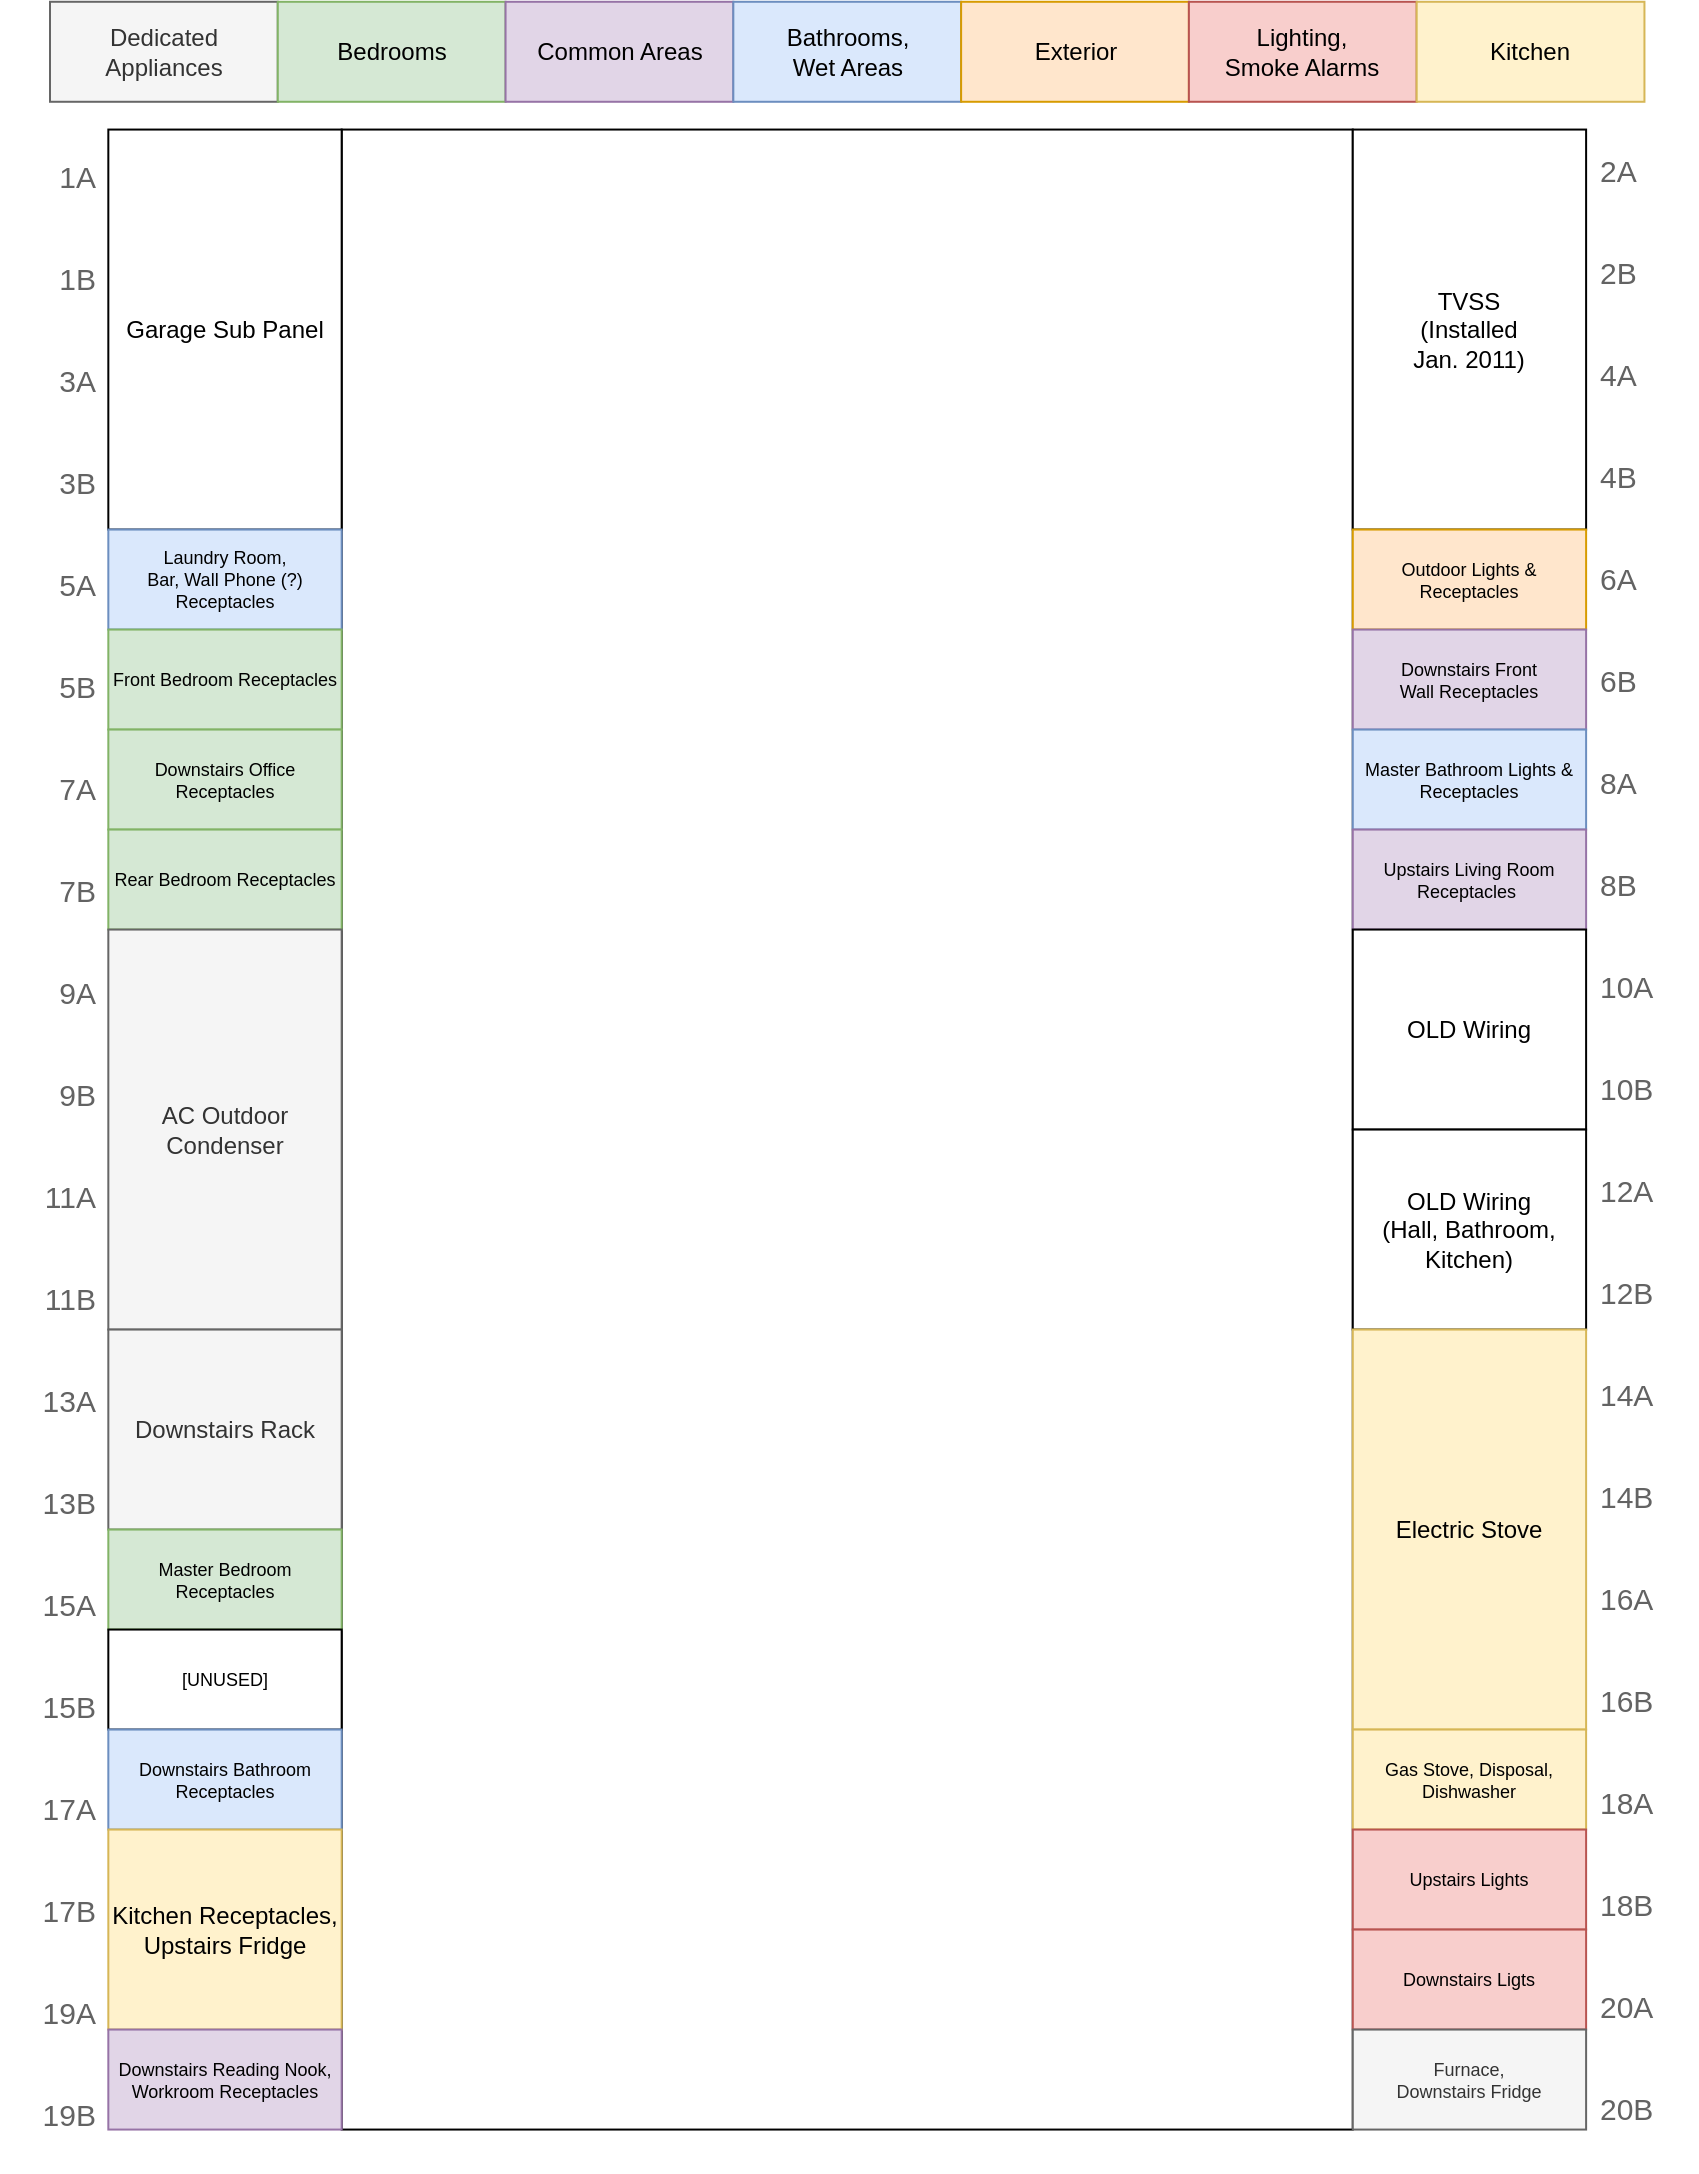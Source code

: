 <mxfile version="13.3.5" type="device"><diagram id="L4pWYJzyT9GuECnTGzWP" name="Page-1"><mxGraphModel dx="1173" dy="702" grid="1" gridSize="36" guides="1" tooltips="1" connect="1" arrows="1" fold="1" page="1" pageScale="1" pageWidth="850" pageHeight="1100" math="0" shadow="0"><root><mxCell id="0"/><mxCell id="1" parent="0"/><mxCell id="tuHM0N3LvemH0rd7PaXA-3" value="" style="rounded=0;whiteSpace=wrap;html=1;" vertex="1" parent="1"><mxGeometry x="170.833" y="77.778" width="505.556" height="1000" as="geometry"/></mxCell><mxCell id="tuHM0N3LvemH0rd7PaXA-7" value="&lt;p style=&quot;line-height: 170%&quot;&gt;1A&lt;br&gt;&lt;br style=&quot;font-size: 15px&quot;&gt;1B&lt;br&gt;&lt;br style=&quot;font-size: 15px&quot;&gt;3A&lt;br&gt;&lt;br style=&quot;font-size: 15px&quot;&gt;3B&lt;br&gt;&lt;br style=&quot;font-size: 15px&quot;&gt;5A&lt;br&gt;&lt;br style=&quot;font-size: 15px&quot;&gt;5B&lt;br&gt;&lt;br style=&quot;font-size: 15px&quot;&gt;7A&lt;br&gt;&lt;br style=&quot;font-size: 15px&quot;&gt;7B&lt;br&gt;&lt;br style=&quot;font-size: 15px&quot;&gt;9A&lt;br&gt;&lt;br style=&quot;font-size: 15px&quot;&gt;9B&lt;br&gt;&lt;br style=&quot;font-size: 15px&quot;&gt;11A&lt;br&gt;&lt;br style=&quot;font-size: 15px&quot;&gt;11B&lt;br&gt;&lt;br style=&quot;font-size: 15px&quot;&gt;13A&lt;br&gt;&lt;br style=&quot;font-size: 15px&quot;&gt;13B&lt;br&gt;&lt;br style=&quot;font-size: 15px&quot;&gt;15A&lt;br&gt;&lt;br style=&quot;font-size: 15px&quot;&gt;15B&lt;br&gt;&lt;br style=&quot;font-size: 15px&quot;&gt;17A&lt;br&gt;&lt;br style=&quot;font-size: 15px&quot;&gt;17B&lt;br&gt;&lt;br style=&quot;font-size: 15px&quot;&gt;19A&lt;br&gt;&lt;br style=&quot;font-size: 15px&quot;&gt;19B&lt;/p&gt;" style="text;html=1;strokeColor=none;fillColor=none;align=right;verticalAlign=top;whiteSpace=wrap;rounded=0;labelPosition=center;verticalLabelPosition=middle;spacing=0;horizontal=1;spacingBottom=0;spacingRight=6;fontSize=15;spacingTop=-10;fontColor=#636363;" vertex="1" parent="1"><mxGeometry y="78.78" width="54" height="1000" as="geometry"/></mxCell><mxCell id="tuHM0N3LvemH0rd7PaXA-19" value="&lt;p style=&quot;line-height: 170%&quot;&gt;2A&lt;br&gt;&lt;br style=&quot;font-size: 15px&quot;&gt;2B&lt;br style=&quot;font-size: 15px&quot;&gt;&lt;br&gt;4A&lt;br style=&quot;font-size: 15px&quot;&gt;&lt;br&gt;4B&lt;br style=&quot;font-size: 15px&quot;&gt;&lt;br&gt;6A&lt;br style=&quot;font-size: 15px&quot;&gt;&lt;br&gt;6B&lt;br style=&quot;font-size: 15px&quot;&gt;&lt;br&gt;8A&lt;br style=&quot;font-size: 15px&quot;&gt;&lt;br&gt;8B&lt;br style=&quot;font-size: 15px&quot;&gt;&lt;br&gt;10A&lt;br style=&quot;font-size: 15px&quot;&gt;&lt;br&gt;10B&lt;br style=&quot;font-size: 15px&quot;&gt;&lt;br&gt;12A&lt;br&gt;&lt;br&gt;12B&lt;br style=&quot;font-size: 15px&quot;&gt;&lt;br&gt;14A&lt;br&gt;&lt;br&gt;14B&lt;br style=&quot;font-size: 15px&quot;&gt;&lt;br&gt;16A&lt;br style=&quot;font-size: 15px&quot;&gt;&lt;br&gt;16B&lt;br&gt;&lt;br&gt;18A&lt;br style=&quot;font-size: 15px&quot;&gt;&lt;br&gt;18B&lt;br style=&quot;font-size: 15px&quot;&gt;&lt;br&gt;20A&lt;br style=&quot;font-size: 15px&quot;&gt;&lt;br&gt;20B&lt;/p&gt;" style="text;html=1;strokeColor=none;fillColor=none;align=left;verticalAlign=top;whiteSpace=wrap;rounded=0;labelPosition=center;verticalLabelPosition=middle;spacing=0;horizontal=1;spacingBottom=0;spacingRight=0;fontSize=15;spacingTop=-10;fontColor=#636363;spacingLeft=6;" vertex="1" parent="1"><mxGeometry x="794.056" y="76.389" width="54" height="1000" as="geometry"/></mxCell><mxCell id="tuHM0N3LvemH0rd7PaXA-39" value="Dedicated Appliances" style="rounded=0;whiteSpace=wrap;html=1;fontSize=12;align=center;fillColor=#f5f5f5;strokeColor=#666666;fontColor=#333333;" vertex="1" parent="1"><mxGeometry x="25" y="13.889" width="113.889" height="50" as="geometry"/></mxCell><mxCell id="tuHM0N3LvemH0rd7PaXA-42" value="Bedrooms" style="rounded=0;whiteSpace=wrap;html=1;fontSize=12;align=center;fillColor=#d5e8d4;strokeColor=#82b366;" vertex="1" parent="1"><mxGeometry x="138.889" y="13.889" width="113.889" height="50" as="geometry"/></mxCell><mxCell id="tuHM0N3LvemH0rd7PaXA-41" value="Common Areas" style="rounded=0;whiteSpace=wrap;html=1;fontSize=12;align=center;fillColor=#e1d5e7;strokeColor=#9673a6;" vertex="1" parent="1"><mxGeometry x="252.778" y="13.889" width="113.889" height="50" as="geometry"/></mxCell><mxCell id="tuHM0N3LvemH0rd7PaXA-44" value="Bathrooms,&lt;br style=&quot;font-size: 12px;&quot;&gt;Wet Areas" style="rounded=0;whiteSpace=wrap;html=1;fontSize=12;align=center;fillColor=#dae8fc;strokeColor=#6c8ebf;" vertex="1" parent="1"><mxGeometry x="366.667" y="13.889" width="113.889" height="50" as="geometry"/></mxCell><mxCell id="tuHM0N3LvemH0rd7PaXA-46" value="Exterior" style="rounded=0;whiteSpace=wrap;html=1;fontSize=12;align=center;fillColor=#ffe6cc;strokeColor=#d79b00;" vertex="1" parent="1"><mxGeometry x="480.556" y="13.889" width="113.889" height="50" as="geometry"/></mxCell><mxCell id="tuHM0N3LvemH0rd7PaXA-45" value="Lighting,&lt;br style=&quot;font-size: 12px;&quot;&gt;Smoke Alarms" style="rounded=0;whiteSpace=wrap;html=1;fontSize=12;align=center;fillColor=#f8cecc;strokeColor=#b85450;" vertex="1" parent="1"><mxGeometry x="594.444" y="13.889" width="113.889" height="50" as="geometry"/></mxCell><mxCell id="tuHM0N3LvemH0rd7PaXA-43" value="Kitchen" style="rounded=0;whiteSpace=wrap;html=1;fontSize=12;align=center;fillColor=#fff2cc;strokeColor=#d6b656;" vertex="1" parent="1"><mxGeometry x="708.333" y="13.889" width="113.889" height="50" as="geometry"/></mxCell><mxCell id="tuHM0N3LvemH0rd7PaXA-6" value="&lt;font style=&quot;font-size: 12px;&quot;&gt;Garage Sub Panel&lt;/font&gt;" style="rounded=0;whiteSpace=wrap;html=1;fontSize=12;" vertex="1" parent="1"><mxGeometry x="54.167" y="77.778" width="116.667" height="200" as="geometry"/></mxCell><mxCell id="tuHM0N3LvemH0rd7PaXA-4" value="Laundry Room,&lt;br style=&quot;font-size: 9px&quot;&gt;Bar, Wall Phone (?) Receptacles" style="rounded=0;whiteSpace=wrap;html=1;fontSize=9;fillColor=#dae8fc;strokeColor=#6c8ebf;" vertex="1" parent="1"><mxGeometry x="54.167" y="277.778" width="116.667" height="50" as="geometry"/></mxCell><mxCell id="tuHM0N3LvemH0rd7PaXA-9" value="Front Bedroom Receptacles" style="rounded=0;whiteSpace=wrap;html=1;fontSize=9;fillColor=#d5e8d4;strokeColor=#82b366;" vertex="1" parent="1"><mxGeometry x="54.167" y="327.778" width="116.667" height="50" as="geometry"/></mxCell><mxCell id="tuHM0N3LvemH0rd7PaXA-10" value="Downstairs Office Receptacles" style="rounded=0;whiteSpace=wrap;html=1;fontSize=9;fillColor=#d5e8d4;strokeColor=#82b366;" vertex="1" parent="1"><mxGeometry x="54.167" y="377.778" width="116.667" height="50" as="geometry"/></mxCell><mxCell id="tuHM0N3LvemH0rd7PaXA-11" value="Rear Bedroom Receptacles" style="rounded=0;whiteSpace=wrap;html=1;fontSize=9;fillColor=#d5e8d4;strokeColor=#82b366;" vertex="1" parent="1"><mxGeometry x="54.167" y="427.778" width="116.667" height="50" as="geometry"/></mxCell><mxCell id="tuHM0N3LvemH0rd7PaXA-12" value="&lt;font style=&quot;font-size: 12px;&quot;&gt;AC Outdoor Condenser&lt;/font&gt;" style="rounded=0;whiteSpace=wrap;html=1;fontSize=12;fillColor=#f5f5f5;strokeColor=#666666;fontColor=#333333;" vertex="1" parent="1"><mxGeometry x="54.167" y="477.778" width="116.667" height="200" as="geometry"/></mxCell><mxCell id="tuHM0N3LvemH0rd7PaXA-35" value="Downstairs Rack" style="rounded=0;whiteSpace=wrap;html=1;fontSize=12;align=center;fillColor=#f5f5f5;strokeColor=#666666;fontColor=#333333;" vertex="1" parent="1"><mxGeometry x="54.167" y="677.778" width="116.667" height="100" as="geometry"/></mxCell><mxCell id="tuHM0N3LvemH0rd7PaXA-33" value="Master Bedroom Receptacles" style="rounded=0;whiteSpace=wrap;html=1;fontSize=9;align=center;fillColor=#d5e8d4;strokeColor=#82b366;" vertex="1" parent="1"><mxGeometry x="54.167" y="777.778" width="116.667" height="50" as="geometry"/></mxCell><mxCell id="tuHM0N3LvemH0rd7PaXA-32" value="[UNUSED]" style="rounded=0;whiteSpace=wrap;html=1;fontSize=9;align=center;" vertex="1" parent="1"><mxGeometry x="54.167" y="827.778" width="116.667" height="50" as="geometry"/></mxCell><mxCell id="tuHM0N3LvemH0rd7PaXA-31" value="Downstairs Bathroom Receptacles" style="rounded=0;whiteSpace=wrap;html=1;fontSize=9;align=center;fillColor=#dae8fc;strokeColor=#6c8ebf;" vertex="1" parent="1"><mxGeometry x="54.167" y="877.778" width="116.667" height="50" as="geometry"/></mxCell><mxCell id="tuHM0N3LvemH0rd7PaXA-37" value="Kitchen Receptacles, Upstairs Fridge" style="rounded=0;whiteSpace=wrap;html=1;fontSize=12;align=center;fillColor=#fff2cc;strokeColor=#d6b656;" vertex="1" parent="1"><mxGeometry x="54.167" y="927.778" width="116.667" height="100" as="geometry"/></mxCell><mxCell id="tuHM0N3LvemH0rd7PaXA-38" value="Downstairs Reading Nook, Workroom Receptacles" style="rounded=0;whiteSpace=wrap;html=1;fontSize=9;align=center;fillColor=#e1d5e7;strokeColor=#9673a6;" vertex="1" parent="1"><mxGeometry x="54.167" y="1027.778" width="116.667" height="50" as="geometry"/></mxCell><mxCell id="tuHM0N3LvemH0rd7PaXA-18" value="&lt;font style=&quot;font-size: 12px;&quot;&gt;TVSS&lt;br style=&quot;font-size: 12px;&quot;&gt;(Installed &lt;br style=&quot;font-size: 12px;&quot;&gt;Jan. 2011)&lt;br style=&quot;font-size: 12px;&quot;&gt;&lt;/font&gt;" style="rounded=0;whiteSpace=wrap;html=1;fontSize=12;" vertex="1" parent="1"><mxGeometry x="676.389" y="77.778" width="116.667" height="200" as="geometry"/></mxCell><mxCell id="tuHM0N3LvemH0rd7PaXA-23" value="Outdoor Lights &amp;amp;&lt;br style=&quot;font-size: 9px;&quot;&gt;Receptacles" style="rounded=0;whiteSpace=wrap;html=1;fontSize=9;align=center;fillColor=#ffe6cc;strokeColor=#d79b00;" vertex="1" parent="1"><mxGeometry x="676.389" y="277.778" width="116.667" height="50" as="geometry"/></mxCell><mxCell id="tuHM0N3LvemH0rd7PaXA-22" value="Downstairs Front&lt;br style=&quot;font-size: 9px;&quot;&gt;Wall Receptacles" style="rounded=0;whiteSpace=wrap;html=1;fontSize=9;align=center;fillColor=#e1d5e7;strokeColor=#9673a6;" vertex="1" parent="1"><mxGeometry x="676.389" y="327.778" width="116.667" height="50" as="geometry"/></mxCell><mxCell id="tuHM0N3LvemH0rd7PaXA-21" value="Master Bathroom&amp;nbsp;Lights &amp;amp; Receptacles" style="rounded=0;whiteSpace=wrap;html=1;fontSize=9;align=center;fillColor=#dae8fc;strokeColor=#6c8ebf;" vertex="1" parent="1"><mxGeometry x="676.389" y="377.778" width="116.667" height="50" as="geometry"/></mxCell><mxCell id="tuHM0N3LvemH0rd7PaXA-20" value="Upstairs Living Room&lt;br style=&quot;font-size: 9px;&quot;&gt;Receptacles&amp;nbsp;" style="rounded=0;whiteSpace=wrap;html=1;fontSize=9;align=center;fillColor=#e1d5e7;strokeColor=#9673a6;" vertex="1" parent="1"><mxGeometry x="676.389" y="427.778" width="116.667" height="50" as="geometry"/></mxCell><mxCell id="tuHM0N3LvemH0rd7PaXA-25" value="OLD Wiring" style="rounded=0;whiteSpace=wrap;html=1;fontSize=12;align=center;" vertex="1" parent="1"><mxGeometry x="676.389" y="477.778" width="116.667" height="100" as="geometry"/></mxCell><mxCell id="tuHM0N3LvemH0rd7PaXA-24" value="OLD Wiring&lt;br style=&quot;font-size: 12px;&quot;&gt;(Hall, Bathroom, Kitchen)" style="rounded=0;whiteSpace=wrap;html=1;fontSize=12;align=center;" vertex="1" parent="1"><mxGeometry x="676.389" y="577.778" width="116.667" height="100" as="geometry"/></mxCell><mxCell id="tuHM0N3LvemH0rd7PaXA-26" value="&lt;font style=&quot;font-size: 12px;&quot;&gt;Electric Stove&lt;br style=&quot;font-size: 12px;&quot;&gt;&lt;/font&gt;" style="rounded=0;whiteSpace=wrap;html=1;fontSize=12;align=center;fillColor=#fff2cc;strokeColor=#d6b656;" vertex="1" parent="1"><mxGeometry x="676.389" y="677.778" width="116.667" height="200" as="geometry"/></mxCell><mxCell id="tuHM0N3LvemH0rd7PaXA-30" value="Gas Stove, Disposal, Dishwasher" style="rounded=0;whiteSpace=wrap;html=1;fontSize=9;align=center;fillColor=#fff2cc;strokeColor=#d6b656;" vertex="1" parent="1"><mxGeometry x="676.389" y="877.778" width="116.667" height="50" as="geometry"/></mxCell><mxCell id="tuHM0N3LvemH0rd7PaXA-29" value="Upstairs Lights" style="rounded=0;whiteSpace=wrap;html=1;fontSize=9;align=center;fillColor=#f8cecc;strokeColor=#b85450;" vertex="1" parent="1"><mxGeometry x="676.389" y="927.778" width="116.667" height="50" as="geometry"/></mxCell><mxCell id="tuHM0N3LvemH0rd7PaXA-28" value="Downstairs Ligts" style="rounded=0;whiteSpace=wrap;html=1;fontSize=9;align=center;fillColor=#f8cecc;strokeColor=#b85450;" vertex="1" parent="1"><mxGeometry x="676.389" y="977.778" width="116.667" height="50" as="geometry"/></mxCell><mxCell id="tuHM0N3LvemH0rd7PaXA-27" value="Furnace,&lt;br style=&quot;font-size: 9px;&quot;&gt;Downstairs Fridge" style="rounded=0;whiteSpace=wrap;html=1;fontSize=9;align=center;fillColor=#f5f5f5;strokeColor=#666666;fontColor=#333333;" vertex="1" parent="1"><mxGeometry x="676.389" y="1027.778" width="116.667" height="50" as="geometry"/></mxCell></root></mxGraphModel></diagram></mxfile>